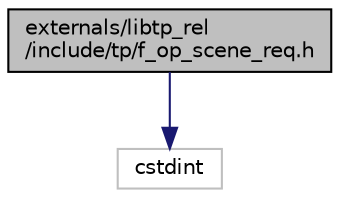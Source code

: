 digraph "externals/libtp_rel/include/tp/f_op_scene_req.h"
{
 // LATEX_PDF_SIZE
  edge [fontname="Helvetica",fontsize="10",labelfontname="Helvetica",labelfontsize="10"];
  node [fontname="Helvetica",fontsize="10",shape=record];
  Node1 [label="externals/libtp_rel\l/include/tp/f_op_scene_req.h",height=0.2,width=0.4,color="black", fillcolor="grey75", style="filled", fontcolor="black",tooltip="Holds symbols of the f_op_scene_req field."];
  Node1 -> Node2 [color="midnightblue",fontsize="10",style="solid",fontname="Helvetica"];
  Node2 [label="cstdint",height=0.2,width=0.4,color="grey75", fillcolor="white", style="filled",tooltip=" "];
}
